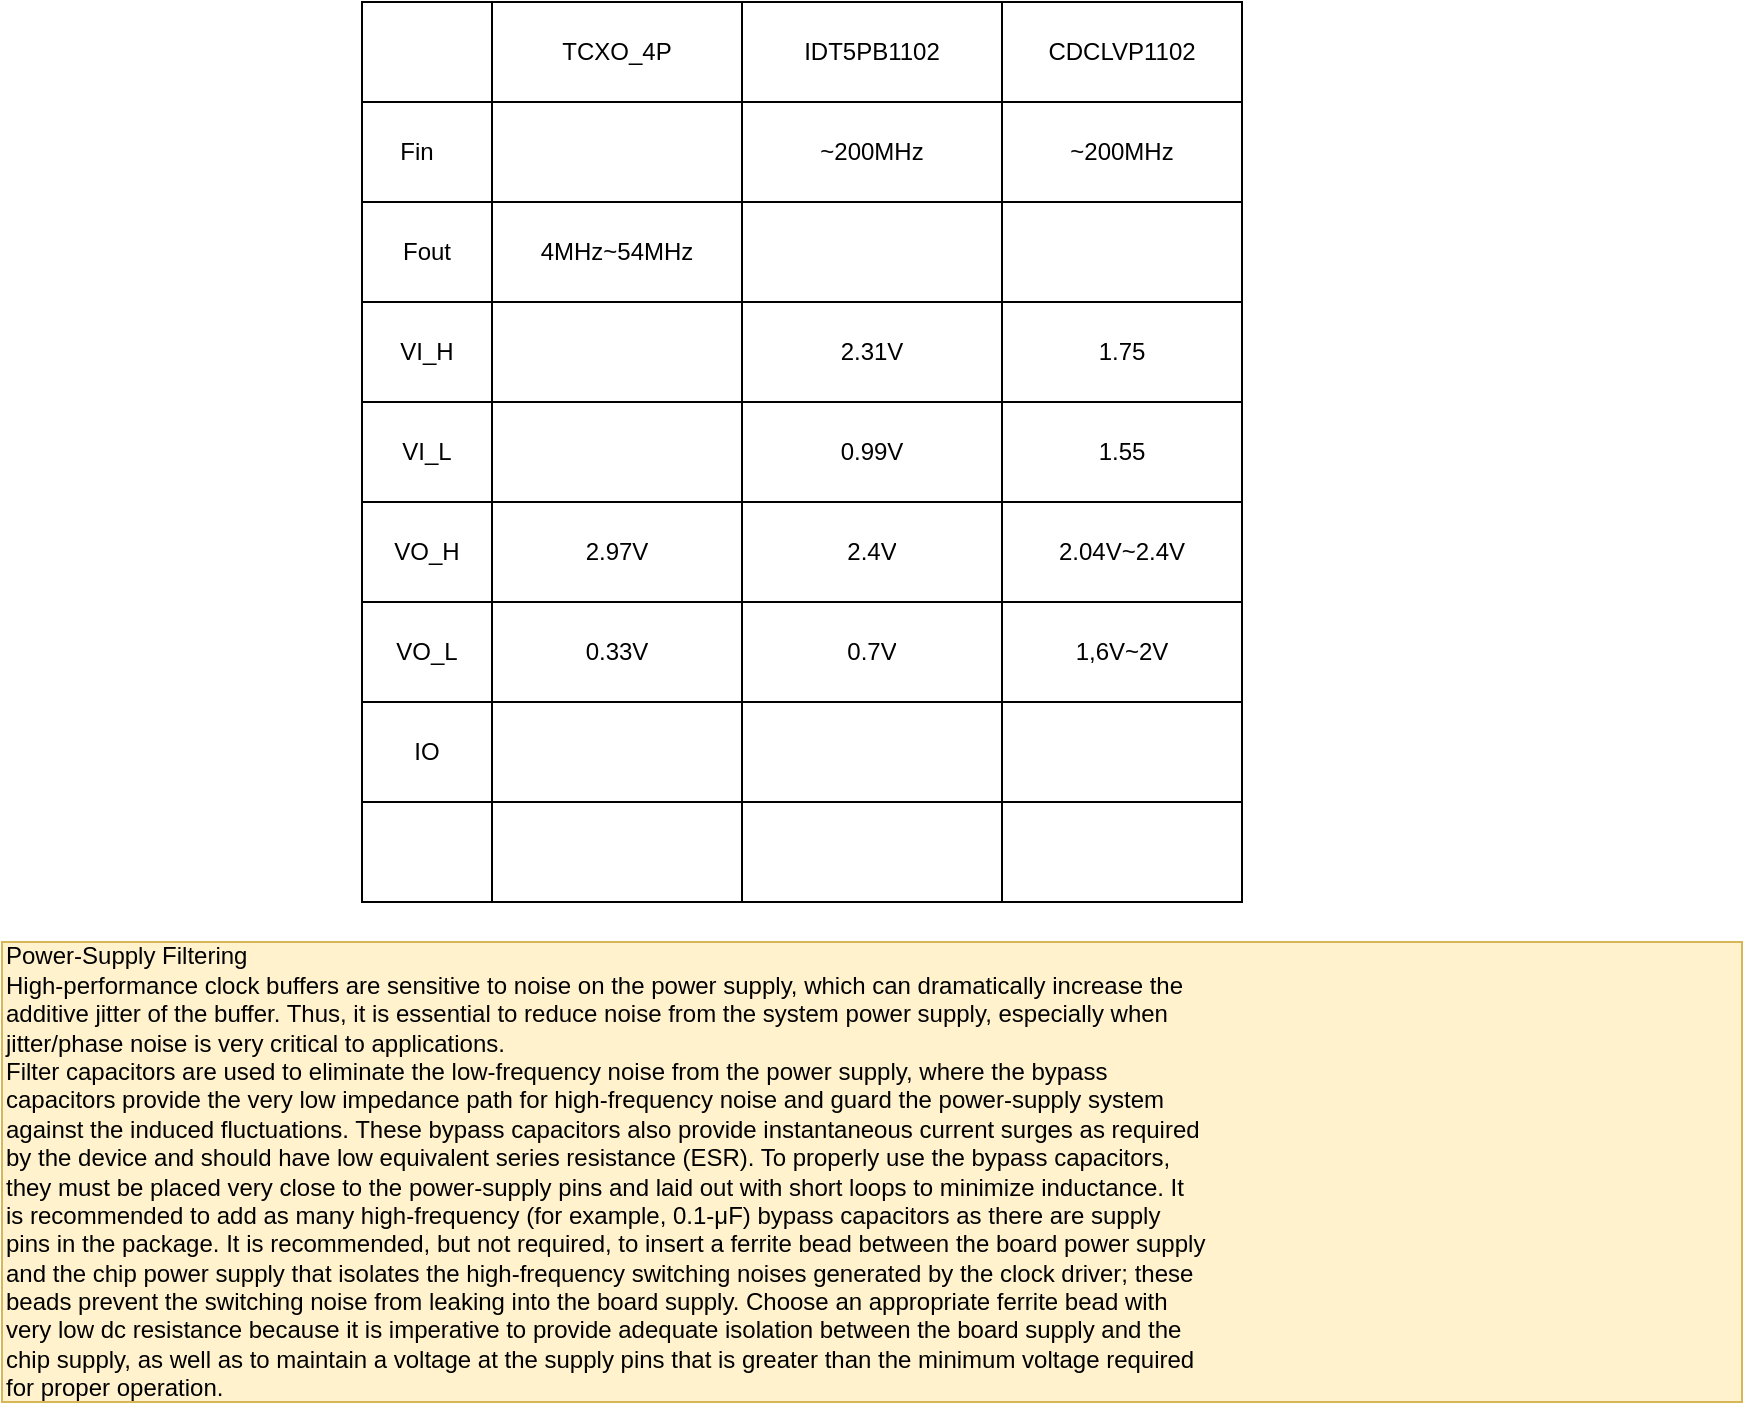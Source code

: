 <mxfile version="24.2.3" type="github">
  <diagram name="Page-1" id="qqFg_T4T3m1fCk27V4T5">
    <mxGraphModel dx="1123" dy="721" grid="1" gridSize="10" guides="1" tooltips="1" connect="1" arrows="1" fold="1" page="1" pageScale="1" pageWidth="850" pageHeight="1100" math="0" shadow="0">
      <root>
        <mxCell id="0" />
        <mxCell id="1" parent="0" />
        <mxCell id="mykr_Vf041ZoasqlNyQm-1" value="" style="shape=table;startSize=0;container=1;collapsible=0;childLayout=tableLayout;" vertex="1" parent="1">
          <mxGeometry x="220" y="30" width="440" height="450" as="geometry" />
        </mxCell>
        <mxCell id="mykr_Vf041ZoasqlNyQm-2" value="" style="shape=tableRow;horizontal=0;startSize=0;swimlaneHead=0;swimlaneBody=0;strokeColor=inherit;top=0;left=0;bottom=0;right=0;collapsible=0;dropTarget=0;fillColor=none;points=[[0,0.5],[1,0.5]];portConstraint=eastwest;" vertex="1" parent="mykr_Vf041ZoasqlNyQm-1">
          <mxGeometry width="440" height="50" as="geometry" />
        </mxCell>
        <mxCell id="mykr_Vf041ZoasqlNyQm-3" value="" style="shape=partialRectangle;html=1;whiteSpace=wrap;connectable=0;strokeColor=inherit;overflow=hidden;fillColor=none;top=0;left=0;bottom=0;right=0;pointerEvents=1;" vertex="1" parent="mykr_Vf041ZoasqlNyQm-2">
          <mxGeometry width="65" height="50" as="geometry">
            <mxRectangle width="65" height="50" as="alternateBounds" />
          </mxGeometry>
        </mxCell>
        <mxCell id="mykr_Vf041ZoasqlNyQm-4" value="TCXO_4P" style="shape=partialRectangle;html=1;whiteSpace=wrap;connectable=0;strokeColor=inherit;overflow=hidden;fillColor=none;top=0;left=0;bottom=0;right=0;pointerEvents=1;" vertex="1" parent="mykr_Vf041ZoasqlNyQm-2">
          <mxGeometry x="65" width="125" height="50" as="geometry">
            <mxRectangle width="125" height="50" as="alternateBounds" />
          </mxGeometry>
        </mxCell>
        <mxCell id="mykr_Vf041ZoasqlNyQm-5" value="IDT5PB1102" style="shape=partialRectangle;html=1;whiteSpace=wrap;connectable=0;strokeColor=inherit;overflow=hidden;fillColor=none;top=0;left=0;bottom=0;right=0;pointerEvents=1;" vertex="1" parent="mykr_Vf041ZoasqlNyQm-2">
          <mxGeometry x="190" width="130" height="50" as="geometry">
            <mxRectangle width="130" height="50" as="alternateBounds" />
          </mxGeometry>
        </mxCell>
        <mxCell id="mykr_Vf041ZoasqlNyQm-6" value="CDCLVP1102" style="shape=partialRectangle;html=1;whiteSpace=wrap;connectable=0;strokeColor=inherit;overflow=hidden;fillColor=none;top=0;left=0;bottom=0;right=0;pointerEvents=1;" vertex="1" parent="mykr_Vf041ZoasqlNyQm-2">
          <mxGeometry x="320" width="120" height="50" as="geometry">
            <mxRectangle width="120" height="50" as="alternateBounds" />
          </mxGeometry>
        </mxCell>
        <mxCell id="mykr_Vf041ZoasqlNyQm-7" value="" style="shape=tableRow;horizontal=0;startSize=0;swimlaneHead=0;swimlaneBody=0;strokeColor=inherit;top=0;left=0;bottom=0;right=0;collapsible=0;dropTarget=0;fillColor=none;points=[[0,0.5],[1,0.5]];portConstraint=eastwest;" vertex="1" parent="mykr_Vf041ZoasqlNyQm-1">
          <mxGeometry y="50" width="440" height="50" as="geometry" />
        </mxCell>
        <mxCell id="mykr_Vf041ZoasqlNyQm-8" value="Fin&lt;span style=&quot;white-space: pre;&quot;&gt;&#x9;&lt;/span&gt;" style="shape=partialRectangle;html=1;whiteSpace=wrap;connectable=0;strokeColor=inherit;overflow=hidden;fillColor=none;top=0;left=0;bottom=0;right=0;pointerEvents=1;" vertex="1" parent="mykr_Vf041ZoasqlNyQm-7">
          <mxGeometry width="65" height="50" as="geometry">
            <mxRectangle width="65" height="50" as="alternateBounds" />
          </mxGeometry>
        </mxCell>
        <mxCell id="mykr_Vf041ZoasqlNyQm-9" value="" style="shape=partialRectangle;html=1;whiteSpace=wrap;connectable=0;strokeColor=inherit;overflow=hidden;fillColor=none;top=0;left=0;bottom=0;right=0;pointerEvents=1;" vertex="1" parent="mykr_Vf041ZoasqlNyQm-7">
          <mxGeometry x="65" width="125" height="50" as="geometry">
            <mxRectangle width="125" height="50" as="alternateBounds" />
          </mxGeometry>
        </mxCell>
        <mxCell id="mykr_Vf041ZoasqlNyQm-10" value="~200MHz" style="shape=partialRectangle;html=1;whiteSpace=wrap;connectable=0;strokeColor=inherit;overflow=hidden;fillColor=none;top=0;left=0;bottom=0;right=0;pointerEvents=1;" vertex="1" parent="mykr_Vf041ZoasqlNyQm-7">
          <mxGeometry x="190" width="130" height="50" as="geometry">
            <mxRectangle width="130" height="50" as="alternateBounds" />
          </mxGeometry>
        </mxCell>
        <mxCell id="mykr_Vf041ZoasqlNyQm-11" value="~200MHz" style="shape=partialRectangle;html=1;whiteSpace=wrap;connectable=0;strokeColor=inherit;overflow=hidden;fillColor=none;top=0;left=0;bottom=0;right=0;pointerEvents=1;" vertex="1" parent="mykr_Vf041ZoasqlNyQm-7">
          <mxGeometry x="320" width="120" height="50" as="geometry">
            <mxRectangle width="120" height="50" as="alternateBounds" />
          </mxGeometry>
        </mxCell>
        <mxCell id="mykr_Vf041ZoasqlNyQm-12" value="" style="shape=tableRow;horizontal=0;startSize=0;swimlaneHead=0;swimlaneBody=0;strokeColor=inherit;top=0;left=0;bottom=0;right=0;collapsible=0;dropTarget=0;fillColor=none;points=[[0,0.5],[1,0.5]];portConstraint=eastwest;" vertex="1" parent="mykr_Vf041ZoasqlNyQm-1">
          <mxGeometry y="100" width="440" height="50" as="geometry" />
        </mxCell>
        <mxCell id="mykr_Vf041ZoasqlNyQm-13" value="Fout" style="shape=partialRectangle;html=1;whiteSpace=wrap;connectable=0;strokeColor=inherit;overflow=hidden;fillColor=none;top=0;left=0;bottom=0;right=0;pointerEvents=1;" vertex="1" parent="mykr_Vf041ZoasqlNyQm-12">
          <mxGeometry width="65" height="50" as="geometry">
            <mxRectangle width="65" height="50" as="alternateBounds" />
          </mxGeometry>
        </mxCell>
        <mxCell id="mykr_Vf041ZoasqlNyQm-14" value="4MHz~54MHz" style="shape=partialRectangle;html=1;whiteSpace=wrap;connectable=0;strokeColor=inherit;overflow=hidden;fillColor=none;top=0;left=0;bottom=0;right=0;pointerEvents=1;" vertex="1" parent="mykr_Vf041ZoasqlNyQm-12">
          <mxGeometry x="65" width="125" height="50" as="geometry">
            <mxRectangle width="125" height="50" as="alternateBounds" />
          </mxGeometry>
        </mxCell>
        <mxCell id="mykr_Vf041ZoasqlNyQm-15" value="" style="shape=partialRectangle;html=1;whiteSpace=wrap;connectable=0;strokeColor=inherit;overflow=hidden;fillColor=none;top=0;left=0;bottom=0;right=0;pointerEvents=1;" vertex="1" parent="mykr_Vf041ZoasqlNyQm-12">
          <mxGeometry x="190" width="130" height="50" as="geometry">
            <mxRectangle width="130" height="50" as="alternateBounds" />
          </mxGeometry>
        </mxCell>
        <mxCell id="mykr_Vf041ZoasqlNyQm-16" value="" style="shape=partialRectangle;html=1;whiteSpace=wrap;connectable=0;strokeColor=inherit;overflow=hidden;fillColor=none;top=0;left=0;bottom=0;right=0;pointerEvents=1;" vertex="1" parent="mykr_Vf041ZoasqlNyQm-12">
          <mxGeometry x="320" width="120" height="50" as="geometry">
            <mxRectangle width="120" height="50" as="alternateBounds" />
          </mxGeometry>
        </mxCell>
        <mxCell id="mykr_Vf041ZoasqlNyQm-17" value="" style="shape=tableRow;horizontal=0;startSize=0;swimlaneHead=0;swimlaneBody=0;strokeColor=inherit;top=0;left=0;bottom=0;right=0;collapsible=0;dropTarget=0;fillColor=none;points=[[0,0.5],[1,0.5]];portConstraint=eastwest;" vertex="1" parent="mykr_Vf041ZoasqlNyQm-1">
          <mxGeometry y="150" width="440" height="50" as="geometry" />
        </mxCell>
        <mxCell id="mykr_Vf041ZoasqlNyQm-18" value="VI_H" style="shape=partialRectangle;html=1;whiteSpace=wrap;connectable=0;strokeColor=inherit;overflow=hidden;fillColor=none;top=0;left=0;bottom=0;right=0;pointerEvents=1;" vertex="1" parent="mykr_Vf041ZoasqlNyQm-17">
          <mxGeometry width="65" height="50" as="geometry">
            <mxRectangle width="65" height="50" as="alternateBounds" />
          </mxGeometry>
        </mxCell>
        <mxCell id="mykr_Vf041ZoasqlNyQm-19" value="" style="shape=partialRectangle;html=1;whiteSpace=wrap;connectable=0;strokeColor=inherit;overflow=hidden;fillColor=none;top=0;left=0;bottom=0;right=0;pointerEvents=1;" vertex="1" parent="mykr_Vf041ZoasqlNyQm-17">
          <mxGeometry x="65" width="125" height="50" as="geometry">
            <mxRectangle width="125" height="50" as="alternateBounds" />
          </mxGeometry>
        </mxCell>
        <mxCell id="mykr_Vf041ZoasqlNyQm-20" value="2.31V" style="shape=partialRectangle;html=1;whiteSpace=wrap;connectable=0;strokeColor=inherit;overflow=hidden;fillColor=none;top=0;left=0;bottom=0;right=0;pointerEvents=1;" vertex="1" parent="mykr_Vf041ZoasqlNyQm-17">
          <mxGeometry x="190" width="130" height="50" as="geometry">
            <mxRectangle width="130" height="50" as="alternateBounds" />
          </mxGeometry>
        </mxCell>
        <mxCell id="mykr_Vf041ZoasqlNyQm-21" value="1.75" style="shape=partialRectangle;html=1;whiteSpace=wrap;connectable=0;strokeColor=inherit;overflow=hidden;fillColor=none;top=0;left=0;bottom=0;right=0;pointerEvents=1;" vertex="1" parent="mykr_Vf041ZoasqlNyQm-17">
          <mxGeometry x="320" width="120" height="50" as="geometry">
            <mxRectangle width="120" height="50" as="alternateBounds" />
          </mxGeometry>
        </mxCell>
        <mxCell id="mykr_Vf041ZoasqlNyQm-22" value="" style="shape=tableRow;horizontal=0;startSize=0;swimlaneHead=0;swimlaneBody=0;strokeColor=inherit;top=0;left=0;bottom=0;right=0;collapsible=0;dropTarget=0;fillColor=none;points=[[0,0.5],[1,0.5]];portConstraint=eastwest;" vertex="1" parent="mykr_Vf041ZoasqlNyQm-1">
          <mxGeometry y="200" width="440" height="50" as="geometry" />
        </mxCell>
        <mxCell id="mykr_Vf041ZoasqlNyQm-23" value="VI_L" style="shape=partialRectangle;html=1;whiteSpace=wrap;connectable=0;strokeColor=inherit;overflow=hidden;fillColor=none;top=0;left=0;bottom=0;right=0;pointerEvents=1;" vertex="1" parent="mykr_Vf041ZoasqlNyQm-22">
          <mxGeometry width="65" height="50" as="geometry">
            <mxRectangle width="65" height="50" as="alternateBounds" />
          </mxGeometry>
        </mxCell>
        <mxCell id="mykr_Vf041ZoasqlNyQm-24" value="" style="shape=partialRectangle;html=1;whiteSpace=wrap;connectable=0;strokeColor=inherit;overflow=hidden;fillColor=none;top=0;left=0;bottom=0;right=0;pointerEvents=1;" vertex="1" parent="mykr_Vf041ZoasqlNyQm-22">
          <mxGeometry x="65" width="125" height="50" as="geometry">
            <mxRectangle width="125" height="50" as="alternateBounds" />
          </mxGeometry>
        </mxCell>
        <mxCell id="mykr_Vf041ZoasqlNyQm-25" value="0.99V" style="shape=partialRectangle;html=1;whiteSpace=wrap;connectable=0;strokeColor=inherit;overflow=hidden;fillColor=none;top=0;left=0;bottom=0;right=0;pointerEvents=1;" vertex="1" parent="mykr_Vf041ZoasqlNyQm-22">
          <mxGeometry x="190" width="130" height="50" as="geometry">
            <mxRectangle width="130" height="50" as="alternateBounds" />
          </mxGeometry>
        </mxCell>
        <mxCell id="mykr_Vf041ZoasqlNyQm-26" value="1.55" style="shape=partialRectangle;html=1;whiteSpace=wrap;connectable=0;strokeColor=inherit;overflow=hidden;fillColor=none;top=0;left=0;bottom=0;right=0;pointerEvents=1;" vertex="1" parent="mykr_Vf041ZoasqlNyQm-22">
          <mxGeometry x="320" width="120" height="50" as="geometry">
            <mxRectangle width="120" height="50" as="alternateBounds" />
          </mxGeometry>
        </mxCell>
        <mxCell id="mykr_Vf041ZoasqlNyQm-27" value="" style="shape=tableRow;horizontal=0;startSize=0;swimlaneHead=0;swimlaneBody=0;strokeColor=inherit;top=0;left=0;bottom=0;right=0;collapsible=0;dropTarget=0;fillColor=none;points=[[0,0.5],[1,0.5]];portConstraint=eastwest;" vertex="1" parent="mykr_Vf041ZoasqlNyQm-1">
          <mxGeometry y="250" width="440" height="50" as="geometry" />
        </mxCell>
        <mxCell id="mykr_Vf041ZoasqlNyQm-28" value="VO_H" style="shape=partialRectangle;html=1;whiteSpace=wrap;connectable=0;strokeColor=inherit;overflow=hidden;fillColor=none;top=0;left=0;bottom=0;right=0;pointerEvents=1;" vertex="1" parent="mykr_Vf041ZoasqlNyQm-27">
          <mxGeometry width="65" height="50" as="geometry">
            <mxRectangle width="65" height="50" as="alternateBounds" />
          </mxGeometry>
        </mxCell>
        <mxCell id="mykr_Vf041ZoasqlNyQm-29" value="2.97V" style="shape=partialRectangle;html=1;whiteSpace=wrap;connectable=0;strokeColor=inherit;overflow=hidden;fillColor=none;top=0;left=0;bottom=0;right=0;pointerEvents=1;" vertex="1" parent="mykr_Vf041ZoasqlNyQm-27">
          <mxGeometry x="65" width="125" height="50" as="geometry">
            <mxRectangle width="125" height="50" as="alternateBounds" />
          </mxGeometry>
        </mxCell>
        <mxCell id="mykr_Vf041ZoasqlNyQm-30" value="2.4V" style="shape=partialRectangle;html=1;whiteSpace=wrap;connectable=0;strokeColor=inherit;overflow=hidden;fillColor=none;top=0;left=0;bottom=0;right=0;pointerEvents=1;" vertex="1" parent="mykr_Vf041ZoasqlNyQm-27">
          <mxGeometry x="190" width="130" height="50" as="geometry">
            <mxRectangle width="130" height="50" as="alternateBounds" />
          </mxGeometry>
        </mxCell>
        <mxCell id="mykr_Vf041ZoasqlNyQm-31" value="2.04V~2.4V" style="shape=partialRectangle;html=1;whiteSpace=wrap;connectable=0;strokeColor=inherit;overflow=hidden;fillColor=none;top=0;left=0;bottom=0;right=0;pointerEvents=1;" vertex="1" parent="mykr_Vf041ZoasqlNyQm-27">
          <mxGeometry x="320" width="120" height="50" as="geometry">
            <mxRectangle width="120" height="50" as="alternateBounds" />
          </mxGeometry>
        </mxCell>
        <mxCell id="mykr_Vf041ZoasqlNyQm-32" value="" style="shape=tableRow;horizontal=0;startSize=0;swimlaneHead=0;swimlaneBody=0;strokeColor=inherit;top=0;left=0;bottom=0;right=0;collapsible=0;dropTarget=0;fillColor=none;points=[[0,0.5],[1,0.5]];portConstraint=eastwest;" vertex="1" parent="mykr_Vf041ZoasqlNyQm-1">
          <mxGeometry y="300" width="440" height="50" as="geometry" />
        </mxCell>
        <mxCell id="mykr_Vf041ZoasqlNyQm-33" value="VO_L" style="shape=partialRectangle;html=1;whiteSpace=wrap;connectable=0;strokeColor=inherit;overflow=hidden;fillColor=none;top=0;left=0;bottom=0;right=0;pointerEvents=1;" vertex="1" parent="mykr_Vf041ZoasqlNyQm-32">
          <mxGeometry width="65" height="50" as="geometry">
            <mxRectangle width="65" height="50" as="alternateBounds" />
          </mxGeometry>
        </mxCell>
        <mxCell id="mykr_Vf041ZoasqlNyQm-34" value="0.33V" style="shape=partialRectangle;html=1;whiteSpace=wrap;connectable=0;strokeColor=inherit;overflow=hidden;fillColor=none;top=0;left=0;bottom=0;right=0;pointerEvents=1;" vertex="1" parent="mykr_Vf041ZoasqlNyQm-32">
          <mxGeometry x="65" width="125" height="50" as="geometry">
            <mxRectangle width="125" height="50" as="alternateBounds" />
          </mxGeometry>
        </mxCell>
        <mxCell id="mykr_Vf041ZoasqlNyQm-35" value="0.7V" style="shape=partialRectangle;html=1;whiteSpace=wrap;connectable=0;strokeColor=inherit;overflow=hidden;fillColor=none;top=0;left=0;bottom=0;right=0;pointerEvents=1;" vertex="1" parent="mykr_Vf041ZoasqlNyQm-32">
          <mxGeometry x="190" width="130" height="50" as="geometry">
            <mxRectangle width="130" height="50" as="alternateBounds" />
          </mxGeometry>
        </mxCell>
        <mxCell id="mykr_Vf041ZoasqlNyQm-36" value="1,6V~2V" style="shape=partialRectangle;html=1;whiteSpace=wrap;connectable=0;strokeColor=inherit;overflow=hidden;fillColor=none;top=0;left=0;bottom=0;right=0;pointerEvents=1;" vertex="1" parent="mykr_Vf041ZoasqlNyQm-32">
          <mxGeometry x="320" width="120" height="50" as="geometry">
            <mxRectangle width="120" height="50" as="alternateBounds" />
          </mxGeometry>
        </mxCell>
        <mxCell id="mykr_Vf041ZoasqlNyQm-37" value="" style="shape=tableRow;horizontal=0;startSize=0;swimlaneHead=0;swimlaneBody=0;strokeColor=inherit;top=0;left=0;bottom=0;right=0;collapsible=0;dropTarget=0;fillColor=none;points=[[0,0.5],[1,0.5]];portConstraint=eastwest;" vertex="1" parent="mykr_Vf041ZoasqlNyQm-1">
          <mxGeometry y="350" width="440" height="50" as="geometry" />
        </mxCell>
        <mxCell id="mykr_Vf041ZoasqlNyQm-38" value="IO" style="shape=partialRectangle;html=1;whiteSpace=wrap;connectable=0;strokeColor=inherit;overflow=hidden;fillColor=none;top=0;left=0;bottom=0;right=0;pointerEvents=1;" vertex="1" parent="mykr_Vf041ZoasqlNyQm-37">
          <mxGeometry width="65" height="50" as="geometry">
            <mxRectangle width="65" height="50" as="alternateBounds" />
          </mxGeometry>
        </mxCell>
        <mxCell id="mykr_Vf041ZoasqlNyQm-39" value="" style="shape=partialRectangle;html=1;whiteSpace=wrap;connectable=0;strokeColor=inherit;overflow=hidden;fillColor=none;top=0;left=0;bottom=0;right=0;pointerEvents=1;" vertex="1" parent="mykr_Vf041ZoasqlNyQm-37">
          <mxGeometry x="65" width="125" height="50" as="geometry">
            <mxRectangle width="125" height="50" as="alternateBounds" />
          </mxGeometry>
        </mxCell>
        <mxCell id="mykr_Vf041ZoasqlNyQm-40" value="" style="shape=partialRectangle;html=1;whiteSpace=wrap;connectable=0;strokeColor=inherit;overflow=hidden;fillColor=none;top=0;left=0;bottom=0;right=0;pointerEvents=1;" vertex="1" parent="mykr_Vf041ZoasqlNyQm-37">
          <mxGeometry x="190" width="130" height="50" as="geometry">
            <mxRectangle width="130" height="50" as="alternateBounds" />
          </mxGeometry>
        </mxCell>
        <mxCell id="mykr_Vf041ZoasqlNyQm-41" value="" style="shape=partialRectangle;html=1;whiteSpace=wrap;connectable=0;strokeColor=inherit;overflow=hidden;fillColor=none;top=0;left=0;bottom=0;right=0;pointerEvents=1;" vertex="1" parent="mykr_Vf041ZoasqlNyQm-37">
          <mxGeometry x="320" width="120" height="50" as="geometry">
            <mxRectangle width="120" height="50" as="alternateBounds" />
          </mxGeometry>
        </mxCell>
        <mxCell id="mykr_Vf041ZoasqlNyQm-42" value="" style="shape=tableRow;horizontal=0;startSize=0;swimlaneHead=0;swimlaneBody=0;strokeColor=inherit;top=0;left=0;bottom=0;right=0;collapsible=0;dropTarget=0;fillColor=none;points=[[0,0.5],[1,0.5]];portConstraint=eastwest;" vertex="1" parent="mykr_Vf041ZoasqlNyQm-1">
          <mxGeometry y="400" width="440" height="50" as="geometry" />
        </mxCell>
        <mxCell id="mykr_Vf041ZoasqlNyQm-43" value="" style="shape=partialRectangle;html=1;whiteSpace=wrap;connectable=0;strokeColor=inherit;overflow=hidden;fillColor=none;top=0;left=0;bottom=0;right=0;pointerEvents=1;" vertex="1" parent="mykr_Vf041ZoasqlNyQm-42">
          <mxGeometry width="65" height="50" as="geometry">
            <mxRectangle width="65" height="50" as="alternateBounds" />
          </mxGeometry>
        </mxCell>
        <mxCell id="mykr_Vf041ZoasqlNyQm-44" value="" style="shape=partialRectangle;html=1;whiteSpace=wrap;connectable=0;strokeColor=inherit;overflow=hidden;fillColor=none;top=0;left=0;bottom=0;right=0;pointerEvents=1;" vertex="1" parent="mykr_Vf041ZoasqlNyQm-42">
          <mxGeometry x="65" width="125" height="50" as="geometry">
            <mxRectangle width="125" height="50" as="alternateBounds" />
          </mxGeometry>
        </mxCell>
        <mxCell id="mykr_Vf041ZoasqlNyQm-45" value="" style="shape=partialRectangle;html=1;whiteSpace=wrap;connectable=0;strokeColor=inherit;overflow=hidden;fillColor=none;top=0;left=0;bottom=0;right=0;pointerEvents=1;" vertex="1" parent="mykr_Vf041ZoasqlNyQm-42">
          <mxGeometry x="190" width="130" height="50" as="geometry">
            <mxRectangle width="130" height="50" as="alternateBounds" />
          </mxGeometry>
        </mxCell>
        <mxCell id="mykr_Vf041ZoasqlNyQm-46" value="" style="shape=partialRectangle;html=1;whiteSpace=wrap;connectable=0;strokeColor=inherit;overflow=hidden;fillColor=none;top=0;left=0;bottom=0;right=0;pointerEvents=1;" vertex="1" parent="mykr_Vf041ZoasqlNyQm-42">
          <mxGeometry x="320" width="120" height="50" as="geometry">
            <mxRectangle width="120" height="50" as="alternateBounds" />
          </mxGeometry>
        </mxCell>
        <mxCell id="mykr_Vf041ZoasqlNyQm-47" value="&lt;div&gt;Power-Supply Filtering&lt;/div&gt;&lt;div&gt;High-performance clock buffers are sensitive to noise on the power supply, which can dramatically increase the&lt;/div&gt;&lt;div&gt;additive jitter of the buffer. Thus, it is essential to reduce noise from the system power supply, especially when&lt;/div&gt;&lt;div&gt;jitter/phase noise is very critical to applications.&lt;/div&gt;&lt;div&gt;Filter capacitors are used to eliminate the low-frequency noise from the power supply, where the bypass&lt;/div&gt;&lt;div&gt;capacitors provide the very low impedance path for high-frequency noise and guard the power-supply system&lt;/div&gt;&lt;div&gt;against the induced fluctuations. These bypass capacitors also provide instantaneous current surges as required&lt;/div&gt;&lt;div&gt;by the device and should have low equivalent series resistance (ESR). To properly use the bypass capacitors,&lt;/div&gt;&lt;div&gt;they must be placed very close to the power-supply pins and laid out with short loops to minimize inductance. It&lt;/div&gt;&lt;div&gt;is recommended to add as many high-frequency (for example, 0.1-μF) bypass capacitors as there are supply&lt;/div&gt;&lt;div&gt;pins in the package. It is recommended, but not required, to insert a ferrite bead between the board power supply&lt;/div&gt;&lt;div&gt;and the chip power supply that isolates the high-frequency switching noises generated by the clock driver; these&lt;/div&gt;&lt;div&gt;beads prevent the switching noise from leaking into the board supply. Choose an appropriate ferrite bead with&lt;/div&gt;&lt;div&gt;very low dc resistance because it is imperative to provide adequate isolation between the board supply and the&lt;/div&gt;&lt;div&gt;chip supply, as well as to maintain a voltage at the supply pins that is greater than the minimum voltage required&lt;/div&gt;&lt;div&gt;for proper operation.&lt;/div&gt;" style="whiteSpace=wrap;html=1;align=left;fillColor=#fff2cc;strokeColor=#d6b656;" vertex="1" parent="1">
          <mxGeometry x="40" y="500" width="870" height="230" as="geometry" />
        </mxCell>
      </root>
    </mxGraphModel>
  </diagram>
</mxfile>
